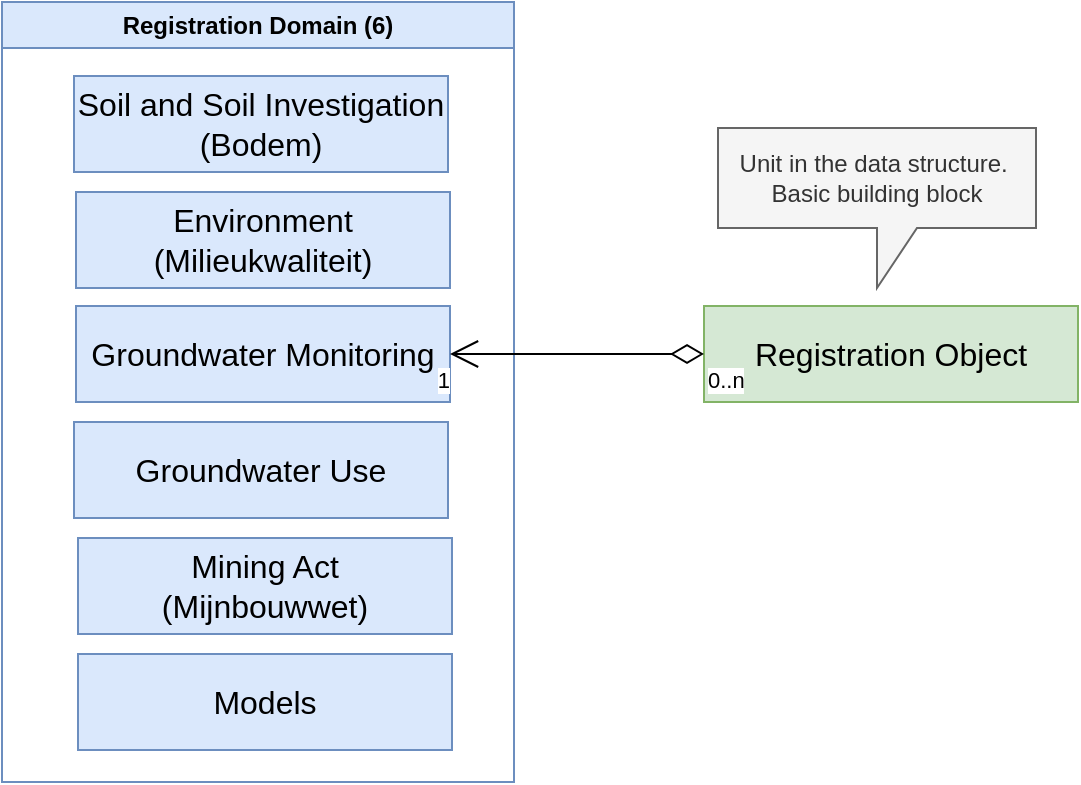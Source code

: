 <mxfile version="24.7.12">
  <diagram name="Page-1" id="c7QUhTzQLRqDc5J3jLas">
    <mxGraphModel dx="1426" dy="749" grid="0" gridSize="10" guides="1" tooltips="1" connect="1" arrows="1" fold="1" page="1" pageScale="1" pageWidth="1169" pageHeight="827" math="0" shadow="0">
      <root>
        <mxCell id="0" />
        <mxCell id="1" parent="0" />
        <mxCell id="mn0KWEWW0G5z6OLqz2ZU-1" value="&lt;div style=&quot;&quot;&gt;&lt;font size=&quot;3&quot; face=&quot;sans-serif&quot;&gt;Soil and Soil Investigation&lt;/font&gt;&lt;/div&gt;&lt;div style=&quot;&quot;&gt;&lt;font size=&quot;3&quot; face=&quot;sans-serif&quot;&gt;(Bodem)&lt;/font&gt;&lt;/div&gt;" style="rounded=0;whiteSpace=wrap;html=1;fillColor=#dae8fc;strokeColor=#6c8ebf;align=center;" vertex="1" parent="1">
          <mxGeometry x="104" y="117" width="187" height="48" as="geometry" />
        </mxCell>
        <mxCell id="mn0KWEWW0G5z6OLqz2ZU-2" value="&lt;div style=&quot;&quot;&gt;&lt;font size=&quot;3&quot; face=&quot;sans-serif&quot;&gt;Environment (Milieukwaliteit)&lt;/font&gt;&lt;/div&gt;" style="rounded=0;whiteSpace=wrap;html=1;fillColor=#dae8fc;strokeColor=#6c8ebf;align=center;" vertex="1" parent="1">
          <mxGeometry x="105" y="175" width="187" height="48" as="geometry" />
        </mxCell>
        <mxCell id="mn0KWEWW0G5z6OLqz2ZU-3" value="&lt;div style=&quot;&quot;&gt;&lt;font size=&quot;3&quot; face=&quot;sans-serif&quot;&gt;Groundwater Monitoring&lt;/font&gt;&lt;/div&gt;" style="rounded=0;whiteSpace=wrap;html=1;fillColor=#dae8fc;strokeColor=#6c8ebf;align=center;" vertex="1" parent="1">
          <mxGeometry x="105" y="232" width="187" height="48" as="geometry" />
        </mxCell>
        <mxCell id="mn0KWEWW0G5z6OLqz2ZU-4" value="&lt;div style=&quot;&quot;&gt;&lt;font size=&quot;3&quot; face=&quot;sans-serif&quot;&gt;Groundwater Use&lt;/font&gt;&lt;/div&gt;" style="rounded=0;whiteSpace=wrap;html=1;fillColor=#dae8fc;strokeColor=#6c8ebf;align=center;" vertex="1" parent="1">
          <mxGeometry x="104" y="290" width="187" height="48" as="geometry" />
        </mxCell>
        <mxCell id="mn0KWEWW0G5z6OLqz2ZU-5" value="&lt;div style=&quot;&quot;&gt;&lt;font size=&quot;3&quot; face=&quot;sans-serif&quot;&gt;Mining Act&lt;/font&gt;&lt;/div&gt;&lt;div style=&quot;&quot;&gt;&lt;font size=&quot;3&quot; face=&quot;sans-serif&quot;&gt;(Mijnbouwwet)&lt;/font&gt;&lt;/div&gt;" style="rounded=0;whiteSpace=wrap;html=1;fillColor=#dae8fc;strokeColor=#6c8ebf;align=center;" vertex="1" parent="1">
          <mxGeometry x="106" y="348" width="187" height="48" as="geometry" />
        </mxCell>
        <mxCell id="mn0KWEWW0G5z6OLqz2ZU-6" value="&lt;div style=&quot;&quot;&gt;&lt;font size=&quot;3&quot; face=&quot;sans-serif&quot;&gt;Models&lt;/font&gt;&lt;/div&gt;" style="rounded=0;whiteSpace=wrap;html=1;fillColor=#dae8fc;strokeColor=#6c8ebf;align=center;" vertex="1" parent="1">
          <mxGeometry x="106" y="406" width="187" height="48" as="geometry" />
        </mxCell>
        <mxCell id="mn0KWEWW0G5z6OLqz2ZU-7" value="Registration Domain (6)" style="swimlane;whiteSpace=wrap;html=1;fillColor=#dae8fc;strokeColor=#6c8ebf;" vertex="1" parent="1">
          <mxGeometry x="68" y="80" width="256" height="390" as="geometry">
            <mxRectangle x="68" y="80" width="162" height="26" as="alternateBounds" />
          </mxGeometry>
        </mxCell>
        <mxCell id="mn0KWEWW0G5z6OLqz2ZU-8" value="&lt;div style=&quot;&quot;&gt;&lt;font size=&quot;3&quot; face=&quot;sans-serif&quot;&gt;Registration Object&lt;/font&gt;&lt;/div&gt;" style="rounded=0;whiteSpace=wrap;html=1;fillColor=#d5e8d4;strokeColor=#82b366;align=center;" vertex="1" parent="1">
          <mxGeometry x="419" y="232" width="187" height="48" as="geometry" />
        </mxCell>
        <mxCell id="mn0KWEWW0G5z6OLqz2ZU-9" value="" style="endArrow=open;html=1;endSize=12;startArrow=diamondThin;startSize=14;startFill=0;edgeStyle=orthogonalEdgeStyle;rounded=0;entryX=1;entryY=0.5;entryDx=0;entryDy=0;exitX=0;exitY=0.5;exitDx=0;exitDy=0;" edge="1" parent="1" source="mn0KWEWW0G5z6OLqz2ZU-8" target="mn0KWEWW0G5z6OLqz2ZU-3">
          <mxGeometry relative="1" as="geometry">
            <mxPoint x="429" y="287" as="sourcePoint" />
            <mxPoint x="589" y="287" as="targetPoint" />
          </mxGeometry>
        </mxCell>
        <mxCell id="mn0KWEWW0G5z6OLqz2ZU-10" value="0..n" style="edgeLabel;resizable=0;html=1;align=left;verticalAlign=top;" connectable="0" vertex="1" parent="mn0KWEWW0G5z6OLqz2ZU-9">
          <mxGeometry x="-1" relative="1" as="geometry" />
        </mxCell>
        <mxCell id="mn0KWEWW0G5z6OLqz2ZU-11" value="1" style="edgeLabel;resizable=0;html=1;align=right;verticalAlign=top;" connectable="0" vertex="1" parent="mn0KWEWW0G5z6OLqz2ZU-9">
          <mxGeometry x="1" relative="1" as="geometry" />
        </mxCell>
        <mxCell id="mn0KWEWW0G5z6OLqz2ZU-12" value="Unit in the data structure.&amp;nbsp;&lt;div&gt;Basic building block&lt;/div&gt;" style="shape=callout;whiteSpace=wrap;html=1;perimeter=calloutPerimeter;fillColor=#f5f5f5;strokeColor=#666666;fontColor=#333333;" vertex="1" parent="1">
          <mxGeometry x="426" y="143" width="159" height="80" as="geometry" />
        </mxCell>
      </root>
    </mxGraphModel>
  </diagram>
</mxfile>
